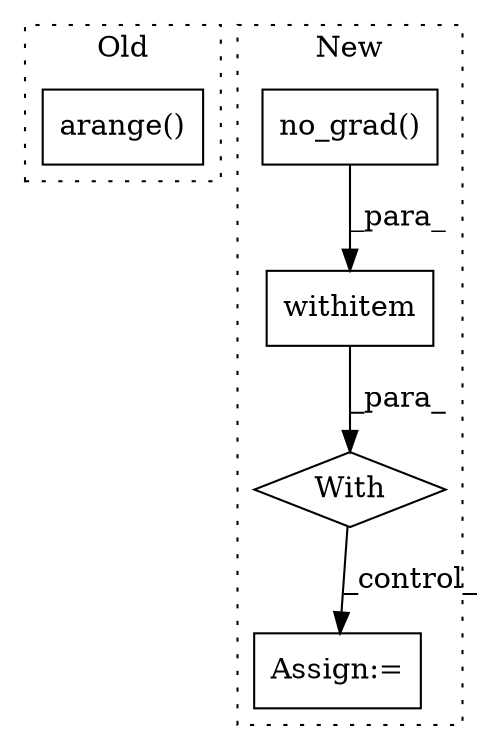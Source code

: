 digraph G {
subgraph cluster0 {
1 [label="arange()" a="75" s="14864" l="99" shape="box"];
label = "Old";
style="dotted";
}
subgraph cluster1 {
2 [label="no_grad()" a="75" s="18582" l="15" shape="box"];
3 [label="With" a="39" s="18577,18587" l="5,24" shape="diamond"];
4 [label="withitem" a="49" s="18582" l="5" shape="box"];
5 [label="Assign:=" a="68" s="19538" l="4" shape="box"];
label = "New";
style="dotted";
}
2 -> 4 [label="_para_"];
3 -> 5 [label="_control_"];
4 -> 3 [label="_para_"];
}